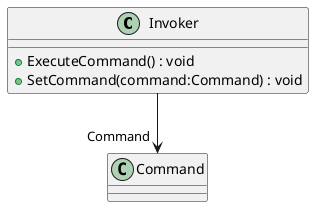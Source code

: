 @startuml
class Invoker {
    + ExecuteCommand() : void
    + SetCommand(command:Command) : void
}
Invoker --> "Command" Command
@enduml
